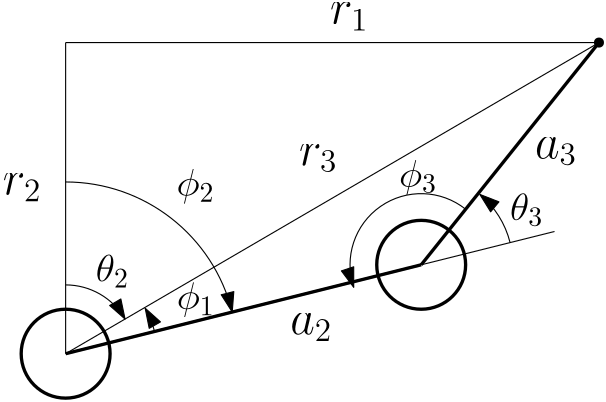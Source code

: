 <?xml version="1.0"?>
<!DOCTYPE ipe SYSTEM "ipe.dtd">
<ipe version="70206" creator="Ipe 7.2.7">
<info created="D:20190211191559" modified="D:20190214020104"/>
<ipestyle name="basic">
<symbol name="arrow/arc(spx)">
<path stroke="sym-stroke" fill="sym-stroke" pen="sym-pen">
0 0 m
-1 0.333 l
-1 -0.333 l
h
</path>
</symbol>
<symbol name="arrow/farc(spx)">
<path stroke="sym-stroke" fill="white" pen="sym-pen">
0 0 m
-1 0.333 l
-1 -0.333 l
h
</path>
</symbol>
<symbol name="arrow/ptarc(spx)">
<path stroke="sym-stroke" fill="sym-stroke" pen="sym-pen">
0 0 m
-1 0.333 l
-0.8 0 l
-1 -0.333 l
h
</path>
</symbol>
<symbol name="arrow/fptarc(spx)">
<path stroke="sym-stroke" fill="white" pen="sym-pen">
0 0 m
-1 0.333 l
-0.8 0 l
-1 -0.333 l
h
</path>
</symbol>
<symbol name="mark/circle(sx)" transformations="translations">
<path fill="sym-stroke">
0.6 0 0 0.6 0 0 e
0.4 0 0 0.4 0 0 e
</path>
</symbol>
<symbol name="mark/disk(sx)" transformations="translations">
<path fill="sym-stroke">
0.6 0 0 0.6 0 0 e
</path>
</symbol>
<symbol name="mark/fdisk(sfx)" transformations="translations">
<group>
<path fill="sym-fill">
0.5 0 0 0.5 0 0 e
</path>
<path fill="sym-stroke" fillrule="eofill">
0.6 0 0 0.6 0 0 e
0.4 0 0 0.4 0 0 e
</path>
</group>
</symbol>
<symbol name="mark/box(sx)" transformations="translations">
<path fill="sym-stroke" fillrule="eofill">
-0.6 -0.6 m
0.6 -0.6 l
0.6 0.6 l
-0.6 0.6 l
h
-0.4 -0.4 m
0.4 -0.4 l
0.4 0.4 l
-0.4 0.4 l
h
</path>
</symbol>
<symbol name="mark/square(sx)" transformations="translations">
<path fill="sym-stroke">
-0.6 -0.6 m
0.6 -0.6 l
0.6 0.6 l
-0.6 0.6 l
h
</path>
</symbol>
<symbol name="mark/fsquare(sfx)" transformations="translations">
<group>
<path fill="sym-fill">
-0.5 -0.5 m
0.5 -0.5 l
0.5 0.5 l
-0.5 0.5 l
h
</path>
<path fill="sym-stroke" fillrule="eofill">
-0.6 -0.6 m
0.6 -0.6 l
0.6 0.6 l
-0.6 0.6 l
h
-0.4 -0.4 m
0.4 -0.4 l
0.4 0.4 l
-0.4 0.4 l
h
</path>
</group>
</symbol>
<symbol name="mark/cross(sx)" transformations="translations">
<group>
<path fill="sym-stroke">
-0.43 -0.57 m
0.57 0.43 l
0.43 0.57 l
-0.57 -0.43 l
h
</path>
<path fill="sym-stroke">
-0.43 0.57 m
0.57 -0.43 l
0.43 -0.57 l
-0.57 0.43 l
h
</path>
</group>
</symbol>
<symbol name="arrow/fnormal(spx)">
<path stroke="sym-stroke" fill="white" pen="sym-pen">
0 0 m
-1 0.333 l
-1 -0.333 l
h
</path>
</symbol>
<symbol name="arrow/pointed(spx)">
<path stroke="sym-stroke" fill="sym-stroke" pen="sym-pen">
0 0 m
-1 0.333 l
-0.8 0 l
-1 -0.333 l
h
</path>
</symbol>
<symbol name="arrow/fpointed(spx)">
<path stroke="sym-stroke" fill="white" pen="sym-pen">
0 0 m
-1 0.333 l
-0.8 0 l
-1 -0.333 l
h
</path>
</symbol>
<symbol name="arrow/linear(spx)">
<path stroke="sym-stroke" pen="sym-pen">
-1 0.333 m
0 0 l
-1 -0.333 l
</path>
</symbol>
<symbol name="arrow/fdouble(spx)">
<path stroke="sym-stroke" fill="white" pen="sym-pen">
0 0 m
-1 0.333 l
-1 -0.333 l
h
-1 0 m
-2 0.333 l
-2 -0.333 l
h
</path>
</symbol>
<symbol name="arrow/double(spx)">
<path stroke="sym-stroke" fill="sym-stroke" pen="sym-pen">
0 0 m
-1 0.333 l
-1 -0.333 l
h
-1 0 m
-2 0.333 l
-2 -0.333 l
h
</path>
</symbol>
<pen name="heavier" value="0.8"/>
<pen name="fat" value="1.2"/>
<pen name="ultrafat" value="2"/>
<symbolsize name="large" value="5"/>
<symbolsize name="small" value="2"/>
<symbolsize name="tiny" value="1.1"/>
<arrowsize name="large" value="10"/>
<arrowsize name="small" value="5"/>
<arrowsize name="tiny" value="3"/>
<color name="red" value="1 0 0"/>
<color name="green" value="0 1 0"/>
<color name="blue" value="0 0 1"/>
<color name="yellow" value="1 1 0"/>
<color name="orange" value="1 0.647 0"/>
<color name="gold" value="1 0.843 0"/>
<color name="purple" value="0.627 0.125 0.941"/>
<color name="gray" value="0.745"/>
<color name="brown" value="0.647 0.165 0.165"/>
<color name="navy" value="0 0 0.502"/>
<color name="pink" value="1 0.753 0.796"/>
<color name="seagreen" value="0.18 0.545 0.341"/>
<color name="turquoise" value="0.251 0.878 0.816"/>
<color name="violet" value="0.933 0.51 0.933"/>
<color name="darkblue" value="0 0 0.545"/>
<color name="darkcyan" value="0 0.545 0.545"/>
<color name="darkgray" value="0.663"/>
<color name="darkgreen" value="0 0.392 0"/>
<color name="darkmagenta" value="0.545 0 0.545"/>
<color name="darkorange" value="1 0.549 0"/>
<color name="darkred" value="0.545 0 0"/>
<color name="lightblue" value="0.678 0.847 0.902"/>
<color name="lightcyan" value="0.878 1 1"/>
<color name="lightgray" value="0.827"/>
<color name="lightgreen" value="0.565 0.933 0.565"/>
<color name="lightyellow" value="1 1 0.878"/>
<dashstyle name="dashed" value="[4] 0"/>
<dashstyle name="dotted" value="[1 3] 0"/>
<dashstyle name="dash dotted" value="[4 2 1 2] 0"/>
<dashstyle name="dash dot dotted" value="[4 2 1 2 1 2] 0"/>
<textsize name="large" value="\large"/>
<textsize name="Large" value="\Large"/>
<textsize name="LARGE" value="\LARGE"/>
<textsize name="huge" value="\huge"/>
<textsize name="Huge" value="\Huge"/>
<textsize name="small" value="\small"/>
<textsize name="footnote" value="\footnotesize"/>
<textsize name="tiny" value="\tiny"/>
<textstyle name="center" begin="\begin{center}" end="\end{center}"/>
<textstyle name="itemize" begin="\begin{itemize}" end="\end{itemize}"/>
<textstyle name="item" begin="\begin{itemize}\item{}" end="\end{itemize}"/>
<gridsize name="4 pts" value="4"/>
<gridsize name="8 pts (~3 mm)" value="8"/>
<gridsize name="16 pts (~6 mm)" value="16"/>
<gridsize name="32 pts (~12 mm)" value="32"/>
<gridsize name="10 pts (~3.5 mm)" value="10"/>
<gridsize name="20 pts (~7 mm)" value="20"/>
<gridsize name="14 pts (~5 mm)" value="14"/>
<gridsize name="28 pts (~10 mm)" value="28"/>
<gridsize name="56 pts (~20 mm)" value="56"/>
<anglesize name="90 deg" value="90"/>
<anglesize name="60 deg" value="60"/>
<anglesize name="45 deg" value="45"/>
<anglesize name="30 deg" value="30"/>
<anglesize name="22.5 deg" value="22.5"/>
<opacity name="10%" value="0.1"/>
<opacity name="30%" value="0.3"/>
<opacity name="50%" value="0.5"/>
<opacity name="75%" value="0.75"/>
<tiling name="falling" angle="-60" step="4" width="1"/>
<tiling name="rising" angle="30" step="4" width="1"/>
</ipestyle>
<page>
<layer name="alpha"/>
<view layers="alpha" active="alpha"/>
<path layer="alpha" matrix="1 0 0 1 16 -144" stroke="black" pen="fat">
16 0 0 16 176 544 e
</path>
<path matrix="1 0 0 1 144 -112" stroke="black" pen="fat">
16 0 0 16 176 544 e
</path>
<use matrix="1 0 0 1 16 -144" name="mark/disk(sx)" pos="368 656" size="normal" stroke="black"/>
<path matrix="1 0 0 1 16 -144" stroke="black" pen="fat">
304 576 m
176 544 l
</path>
<path matrix="1 0 0 1 16 -144" stroke="black" pen="fat">
368 656 m
304 576 l
</path>
<path matrix="1 0 0 1 32 -80" stroke="black">
288 512 m
336 524 l
336 524 l
</path>
<path matrix="1 0 0 1 32 -80" stroke="black" arrow="normal/normal">
320 520 m
32.9848 0 0 32.9848 288 512 309.116 537.34 a
</path>
<text matrix="1 0 0 1 32.8411 -20.8411" transformations="translations" pos="240 428" stroke="black" type="label" width="15.2" height="7.415" depth="2.58" valign="baseline" size="LARGE" style="math">a_2</text>
<text matrix="1 0 0 1 40.9376 -9.55849" transformations="translations" pos="320 480" stroke="black" type="label" width="15.2" height="7.415" depth="2.58" valign="baseline" size="LARGE" style="math">a_3</text>
<text matrix="1 0 0 1 -16 28" transformations="translations" pos="368 420" stroke="black" type="label" width="12.026" height="9.965" depth="2.15" valign="baseline" size="Large" style="math">\theta_3</text>
<path stroke="black">
192 400 m
384 512 l
</path>
<path stroke="black" arrow="normal/normal">
224 408 m
32.9848 0 0 32.9848 192 400 220.639 416.365 a
</path>
<path stroke="black" arrow="normal/normal">
336 452 m
25.6125 0 0 25.6125 320 432 295.702 423.901 a
</path>
<text transformations="translations" pos="232 416" stroke="black" type="label" width="13.793" height="9.962" depth="2.79" valign="baseline" size="Large" style="math">\phi_1</text>
<text matrix="1 0 0 1 -64.0917 52.8578" transformations="translations" pos="296 404" stroke="black" type="label" width="13.793" height="9.962" depth="2.79" valign="baseline" size="Large" style="math">\phi_2</text>
<text matrix="1 0 0 1 -4 -4" transformations="translations" pos="316 464" stroke="black" type="label" width="13.793" height="9.962" depth="2.79" valign="baseline" size="Large" style="math">\phi_3</text>
<text matrix="1 0 0 1 3.14793 130.911" transformations="translations" pos="284 388" stroke="black" type="label" width="13.948" height="7.415" depth="2.58" valign="baseline" size="LARGE" style="math">r_1</text>
<text matrix="1 0 0 1 8 4" transformations="translations" pos="268 464" stroke="black" type="label" width="13.948" height="7.415" depth="2.58" valign="baseline" size="LARGE" style="math">r_3</text>
<text matrix="1 0 0 1 -226.627 9.46746" transformations="translations" pos="396 448" stroke="black" type="label" width="13.948" height="7.415" depth="2.58" valign="baseline" size="LARGE" style="math">r_2</text>
<path stroke="black">
192 512 m
384 512 l
</path>
<path stroke="black">
192 512 m
192 400 l
</path>
<path stroke="black" rarrow="normal/normal">
213.387 412.476 m
24.7599 0 0 24.7599 192 400 192 424.76 a
</path>
<text matrix="1 0 0 1 -5.17394 -6.01885" transformations="translations" pos="208 432" stroke="black" type="label" width="12.026" height="9.965" depth="2.15" valign="baseline" size="Large">$\theta_2$</text>
<path stroke="black" arrow="normal/normal">
192 461.818 m
61.818 0 0 -61.818 192 400 251.972 414.993 a
</path>
</page>
</ipe>
